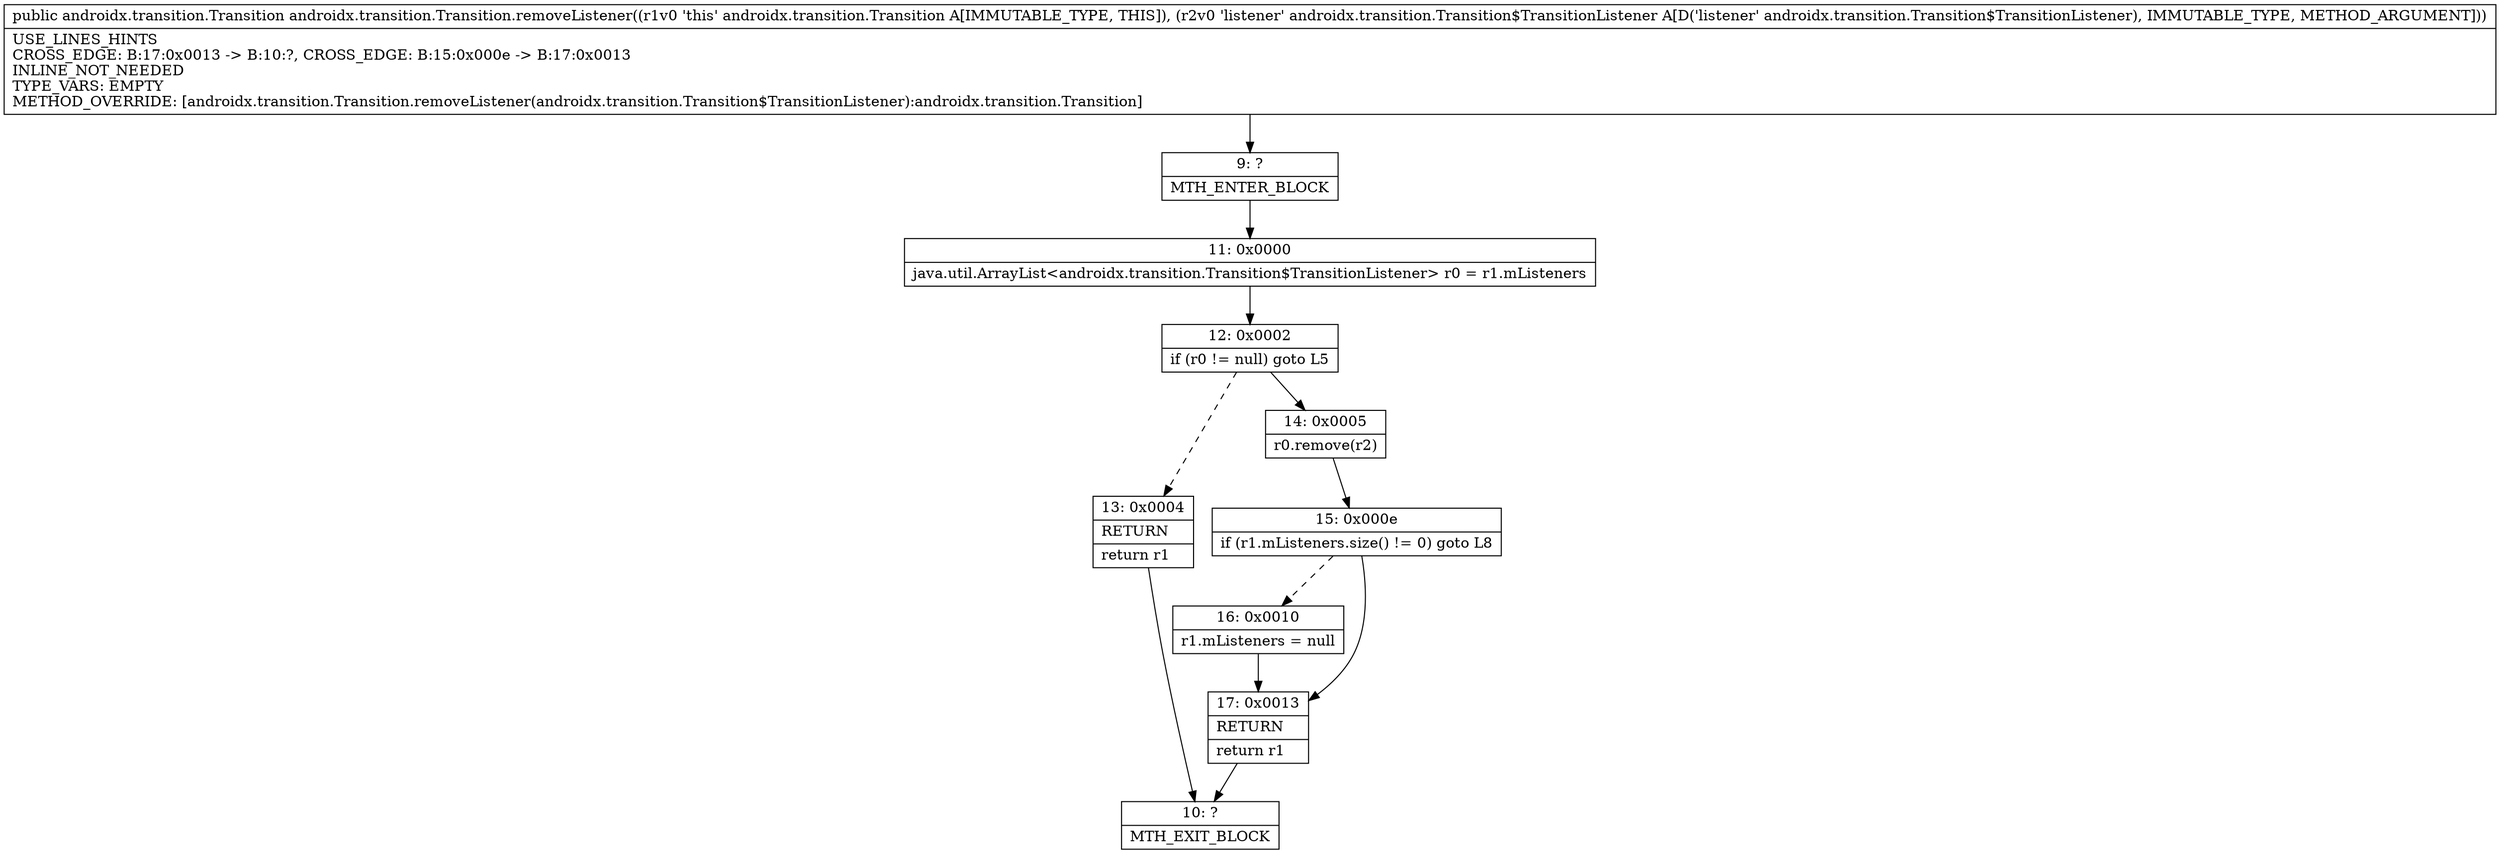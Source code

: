 digraph "CFG forandroidx.transition.Transition.removeListener(Landroidx\/transition\/Transition$TransitionListener;)Landroidx\/transition\/Transition;" {
Node_9 [shape=record,label="{9\:\ ?|MTH_ENTER_BLOCK\l}"];
Node_11 [shape=record,label="{11\:\ 0x0000|java.util.ArrayList\<androidx.transition.Transition$TransitionListener\> r0 = r1.mListeners\l}"];
Node_12 [shape=record,label="{12\:\ 0x0002|if (r0 != null) goto L5\l}"];
Node_13 [shape=record,label="{13\:\ 0x0004|RETURN\l|return r1\l}"];
Node_10 [shape=record,label="{10\:\ ?|MTH_EXIT_BLOCK\l}"];
Node_14 [shape=record,label="{14\:\ 0x0005|r0.remove(r2)\l}"];
Node_15 [shape=record,label="{15\:\ 0x000e|if (r1.mListeners.size() != 0) goto L8\l}"];
Node_16 [shape=record,label="{16\:\ 0x0010|r1.mListeners = null\l}"];
Node_17 [shape=record,label="{17\:\ 0x0013|RETURN\l|return r1\l}"];
MethodNode[shape=record,label="{public androidx.transition.Transition androidx.transition.Transition.removeListener((r1v0 'this' androidx.transition.Transition A[IMMUTABLE_TYPE, THIS]), (r2v0 'listener' androidx.transition.Transition$TransitionListener A[D('listener' androidx.transition.Transition$TransitionListener), IMMUTABLE_TYPE, METHOD_ARGUMENT]))  | USE_LINES_HINTS\lCROSS_EDGE: B:17:0x0013 \-\> B:10:?, CROSS_EDGE: B:15:0x000e \-\> B:17:0x0013\lINLINE_NOT_NEEDED\lTYPE_VARS: EMPTY\lMETHOD_OVERRIDE: [androidx.transition.Transition.removeListener(androidx.transition.Transition$TransitionListener):androidx.transition.Transition]\l}"];
MethodNode -> Node_9;Node_9 -> Node_11;
Node_11 -> Node_12;
Node_12 -> Node_13[style=dashed];
Node_12 -> Node_14;
Node_13 -> Node_10;
Node_14 -> Node_15;
Node_15 -> Node_16[style=dashed];
Node_15 -> Node_17;
Node_16 -> Node_17;
Node_17 -> Node_10;
}

